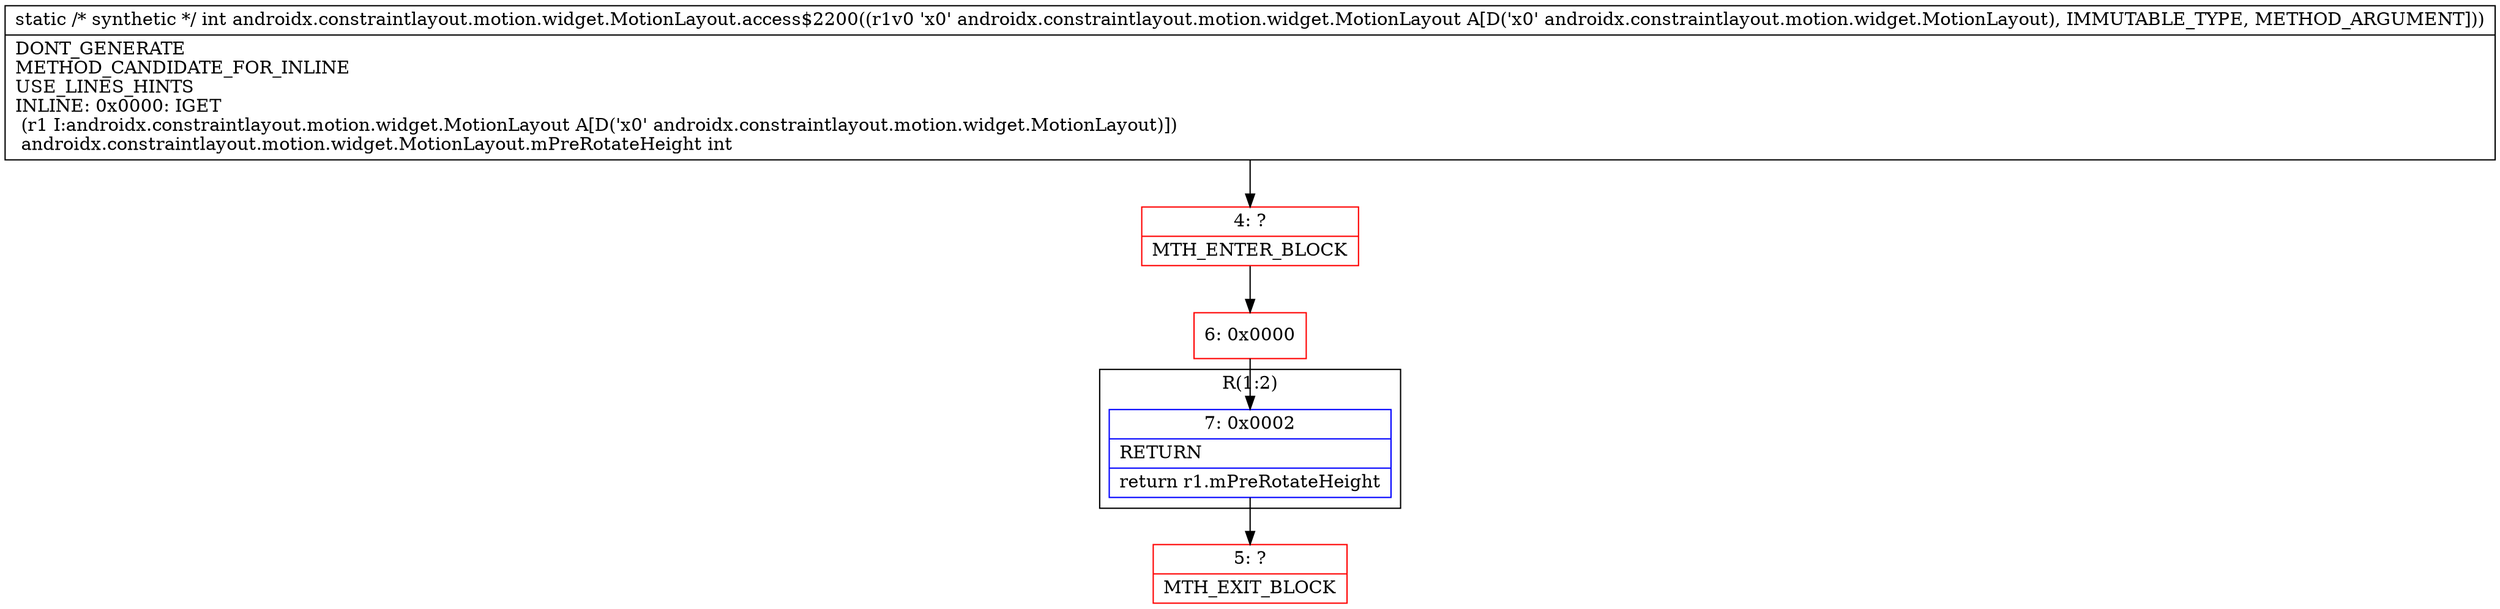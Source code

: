 digraph "CFG forandroidx.constraintlayout.motion.widget.MotionLayout.access$2200(Landroidx\/constraintlayout\/motion\/widget\/MotionLayout;)I" {
subgraph cluster_Region_424828140 {
label = "R(1:2)";
node [shape=record,color=blue];
Node_7 [shape=record,label="{7\:\ 0x0002|RETURN\l|return r1.mPreRotateHeight\l}"];
}
Node_4 [shape=record,color=red,label="{4\:\ ?|MTH_ENTER_BLOCK\l}"];
Node_6 [shape=record,color=red,label="{6\:\ 0x0000}"];
Node_5 [shape=record,color=red,label="{5\:\ ?|MTH_EXIT_BLOCK\l}"];
MethodNode[shape=record,label="{static \/* synthetic *\/ int androidx.constraintlayout.motion.widget.MotionLayout.access$2200((r1v0 'x0' androidx.constraintlayout.motion.widget.MotionLayout A[D('x0' androidx.constraintlayout.motion.widget.MotionLayout), IMMUTABLE_TYPE, METHOD_ARGUMENT]))  | DONT_GENERATE\lMETHOD_CANDIDATE_FOR_INLINE\lUSE_LINES_HINTS\lINLINE: 0x0000: IGET  \l  (r1 I:androidx.constraintlayout.motion.widget.MotionLayout A[D('x0' androidx.constraintlayout.motion.widget.MotionLayout)])\l androidx.constraintlayout.motion.widget.MotionLayout.mPreRotateHeight int\l}"];
MethodNode -> Node_4;Node_7 -> Node_5;
Node_4 -> Node_6;
Node_6 -> Node_7;
}

